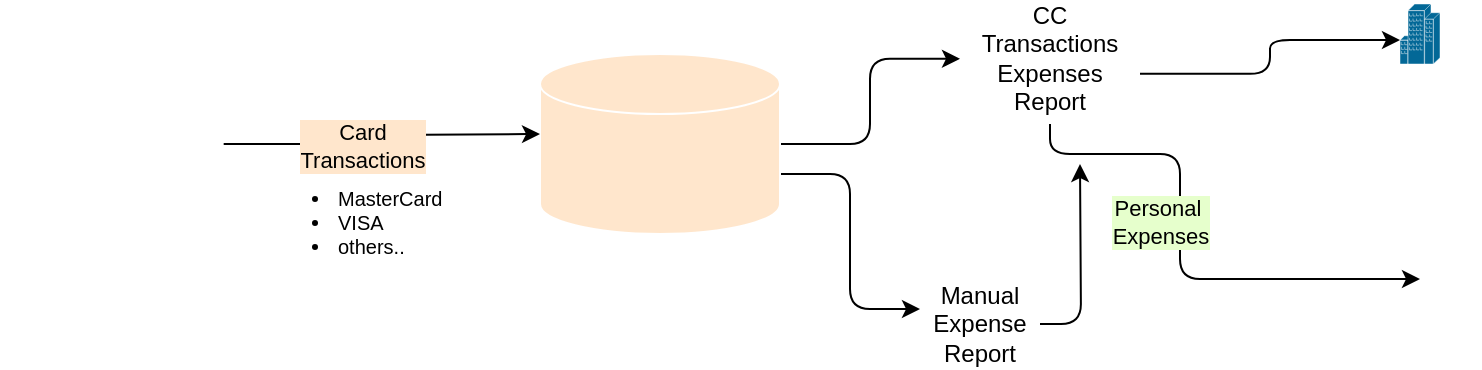 <mxfile version="24.2.1" type="github">
  <diagram name="Page-1" id="Qbp6g7OmeUquvPP_OFD2">
    <mxGraphModel dx="1050" dy="557" grid="1" gridSize="10" guides="1" tooltips="1" connect="1" arrows="1" fold="1" page="1" pageScale="1" pageWidth="850" pageHeight="1100" math="0" shadow="0">
      <root>
        <mxCell id="0" />
        <mxCell id="1" parent="0" />
        <mxCell id="eGseb7tiYvthw4eMABIt-16" style="edgeStyle=orthogonalEdgeStyle;rounded=1;orthogonalLoop=1;jettySize=auto;html=1;exitX=1;exitY=0.5;exitDx=0;exitDy=0;exitPerimeter=0;curved=0;" parent="1" source="eGseb7tiYvthw4eMABIt-1" target="eGseb7tiYvthw4eMABIt-7" edge="1">
          <mxGeometry relative="1" as="geometry" />
        </mxCell>
        <mxCell id="eGseb7tiYvthw4eMABIt-17" style="edgeStyle=orthogonalEdgeStyle;rounded=1;orthogonalLoop=1;jettySize=auto;html=1;exitX=1;exitY=0;exitDx=0;exitDy=60;exitPerimeter=0;entryX=0;entryY=0.25;entryDx=0;entryDy=0;curved=0;" parent="1" source="eGseb7tiYvthw4eMABIt-1" target="eGseb7tiYvthw4eMABIt-18" edge="1">
          <mxGeometry relative="1" as="geometry">
            <mxPoint x="470" y="330" as="targetPoint" />
          </mxGeometry>
        </mxCell>
        <mxCell id="eGseb7tiYvthw4eMABIt-1" value="&lt;div&gt;&lt;/div&gt;" style="shape=cylinder3;whiteSpace=wrap;html=1;boundedLbl=1;backgroundOutline=1;size=15;fillColor=#ffe6cc;strokeColor=#FFFFFF;" parent="1" vertex="1">
          <mxGeometry x="270" y="205" width="120" height="90" as="geometry" />
        </mxCell>
        <mxCell id="eGseb7tiYvthw4eMABIt-3" value="" style="shape=image;verticalLabelPosition=bottom;labelBackgroundColor=default;verticalAlign=top;aspect=fixed;imageAspect=0;image=https://www.soldo.com/wp-content/uploads/soldo-logo-1.png;" parent="1" vertex="1">
          <mxGeometry y="222.4" width="111.84" height="55.19" as="geometry" />
        </mxCell>
        <mxCell id="eGseb7tiYvthw4eMABIt-4" style="edgeStyle=orthogonalEdgeStyle;rounded=0;orthogonalLoop=1;jettySize=auto;html=1;exitX=1;exitY=0.5;exitDx=0;exitDy=0;entryX=0;entryY=0.5;entryDx=0;entryDy=0;entryPerimeter=0;" parent="1" source="eGseb7tiYvthw4eMABIt-3" edge="1">
          <mxGeometry relative="1" as="geometry">
            <mxPoint x="270" y="245" as="targetPoint" />
          </mxGeometry>
        </mxCell>
        <mxCell id="eGseb7tiYvthw4eMABIt-12" value="Card&lt;div&gt;Transactions&lt;/div&gt;" style="edgeLabel;html=1;align=center;verticalAlign=middle;resizable=0;points=[];labelBackgroundColor=#FFE6CC;" parent="eGseb7tiYvthw4eMABIt-4" vertex="1" connectable="0">
          <mxGeometry x="-0.151" y="-1" relative="1" as="geometry">
            <mxPoint as="offset" />
          </mxGeometry>
        </mxCell>
        <mxCell id="eGseb7tiYvthw4eMABIt-5" value="" style="shape=image;html=1;verticalAlign=top;verticalLabelPosition=bottom;labelBackgroundColor=#ffffff;imageAspect=0;aspect=fixed;image=https://cdn0.iconfinder.com/data/icons/job-seeker/256/laptop_job_seeker_employee_unemployee_work_1-128.png" parent="1" vertex="1">
          <mxGeometry x="710" y="295" width="30" height="30" as="geometry" />
        </mxCell>
        <mxCell id="eGseb7tiYvthw4eMABIt-6" value="" style="shape=mxgraph.cisco.buildings.generic_building;html=1;pointerEvents=1;dashed=0;fillColor=#036897;strokeColor=#ffffff;strokeWidth=2;verticalLabelPosition=bottom;verticalAlign=top;align=center;outlineConnect=0;" parent="1" vertex="1">
          <mxGeometry x="700" y="180" width="20" height="30" as="geometry" />
        </mxCell>
        <mxCell id="eGseb7tiYvthw4eMABIt-8" style="edgeStyle=orthogonalEdgeStyle;rounded=1;orthogonalLoop=1;jettySize=auto;html=1;entryX=0;entryY=0.75;entryDx=0;entryDy=0;curved=0;" parent="1" target="eGseb7tiYvthw4eMABIt-5" edge="1">
          <mxGeometry relative="1" as="geometry">
            <mxPoint x="525" y="240" as="sourcePoint" />
            <Array as="points">
              <mxPoint x="590" y="255" />
              <mxPoint x="590" y="318" />
            </Array>
          </mxGeometry>
        </mxCell>
        <mxCell id="eGseb7tiYvthw4eMABIt-9" value="Personal&amp;nbsp;&lt;div&gt;Expenses&lt;/div&gt;" style="edgeLabel;html=1;align=center;verticalAlign=middle;resizable=0;points=[];labelBackgroundColor=#E6FFCC;" parent="eGseb7tiYvthw4eMABIt-8" vertex="1" connectable="0">
          <mxGeometry x="-0.025" y="-3" relative="1" as="geometry">
            <mxPoint x="-7" y="-14" as="offset" />
          </mxGeometry>
        </mxCell>
        <mxCell id="eGseb7tiYvthw4eMABIt-7" value="&lt;div&gt;CC Transactions&lt;/div&gt;Expenses&lt;div&gt;Report&lt;/div&gt;" style="text;html=1;align=center;verticalAlign=middle;whiteSpace=wrap;rounded=0;" parent="1" vertex="1">
          <mxGeometry x="480" y="192.4" width="90" height="30" as="geometry" />
        </mxCell>
        <mxCell id="eGseb7tiYvthw4eMABIt-14" value="" style="shape=image;verticalLabelPosition=bottom;labelBackgroundColor=default;verticalAlign=top;aspect=fixed;imageAspect=0;image=https://upload.wikimedia.org/wikipedia/commons/thumb/3/3b/Workday_Logo.png/1280px-Workday_Logo.png;" parent="1" vertex="1">
          <mxGeometry x="291.38" y="247.59" width="77.25" height="30" as="geometry" />
        </mxCell>
        <mxCell id="eGseb7tiYvthw4eMABIt-15" value="&lt;ul style=&quot;font-size: 10px;&quot;&gt;&lt;li&gt;MasterCard&lt;/li&gt;&lt;li&gt;VISA&lt;/li&gt;&lt;li&gt;others..&lt;/li&gt;&lt;/ul&gt;" style="text;html=1;align=left;verticalAlign=middle;whiteSpace=wrap;rounded=0;" parent="1" vertex="1">
          <mxGeometry x="127" y="266.59" width="70" height="45" as="geometry" />
        </mxCell>
        <mxCell id="eGseb7tiYvthw4eMABIt-20" style="edgeStyle=orthogonalEdgeStyle;rounded=1;orthogonalLoop=1;jettySize=auto;html=1;exitX=1;exitY=0.5;exitDx=0;exitDy=0;curved=0;" parent="1" source="eGseb7tiYvthw4eMABIt-18" edge="1">
          <mxGeometry relative="1" as="geometry">
            <mxPoint x="540" y="260" as="targetPoint" />
          </mxGeometry>
        </mxCell>
        <mxCell id="eGseb7tiYvthw4eMABIt-18" value="Manual Expense Report" style="text;html=1;align=center;verticalAlign=middle;whiteSpace=wrap;rounded=0;" parent="1" vertex="1">
          <mxGeometry x="460" y="325" width="60" height="30" as="geometry" />
        </mxCell>
        <mxCell id="eGseb7tiYvthw4eMABIt-19" style="edgeStyle=orthogonalEdgeStyle;rounded=1;orthogonalLoop=1;jettySize=auto;html=1;exitX=1;exitY=0.75;exitDx=0;exitDy=0;entryX=0;entryY=0.6;entryDx=0;entryDy=0;entryPerimeter=0;curved=0;" parent="1" source="eGseb7tiYvthw4eMABIt-7" target="eGseb7tiYvthw4eMABIt-6" edge="1">
          <mxGeometry relative="1" as="geometry" />
        </mxCell>
      </root>
    </mxGraphModel>
  </diagram>
</mxfile>
